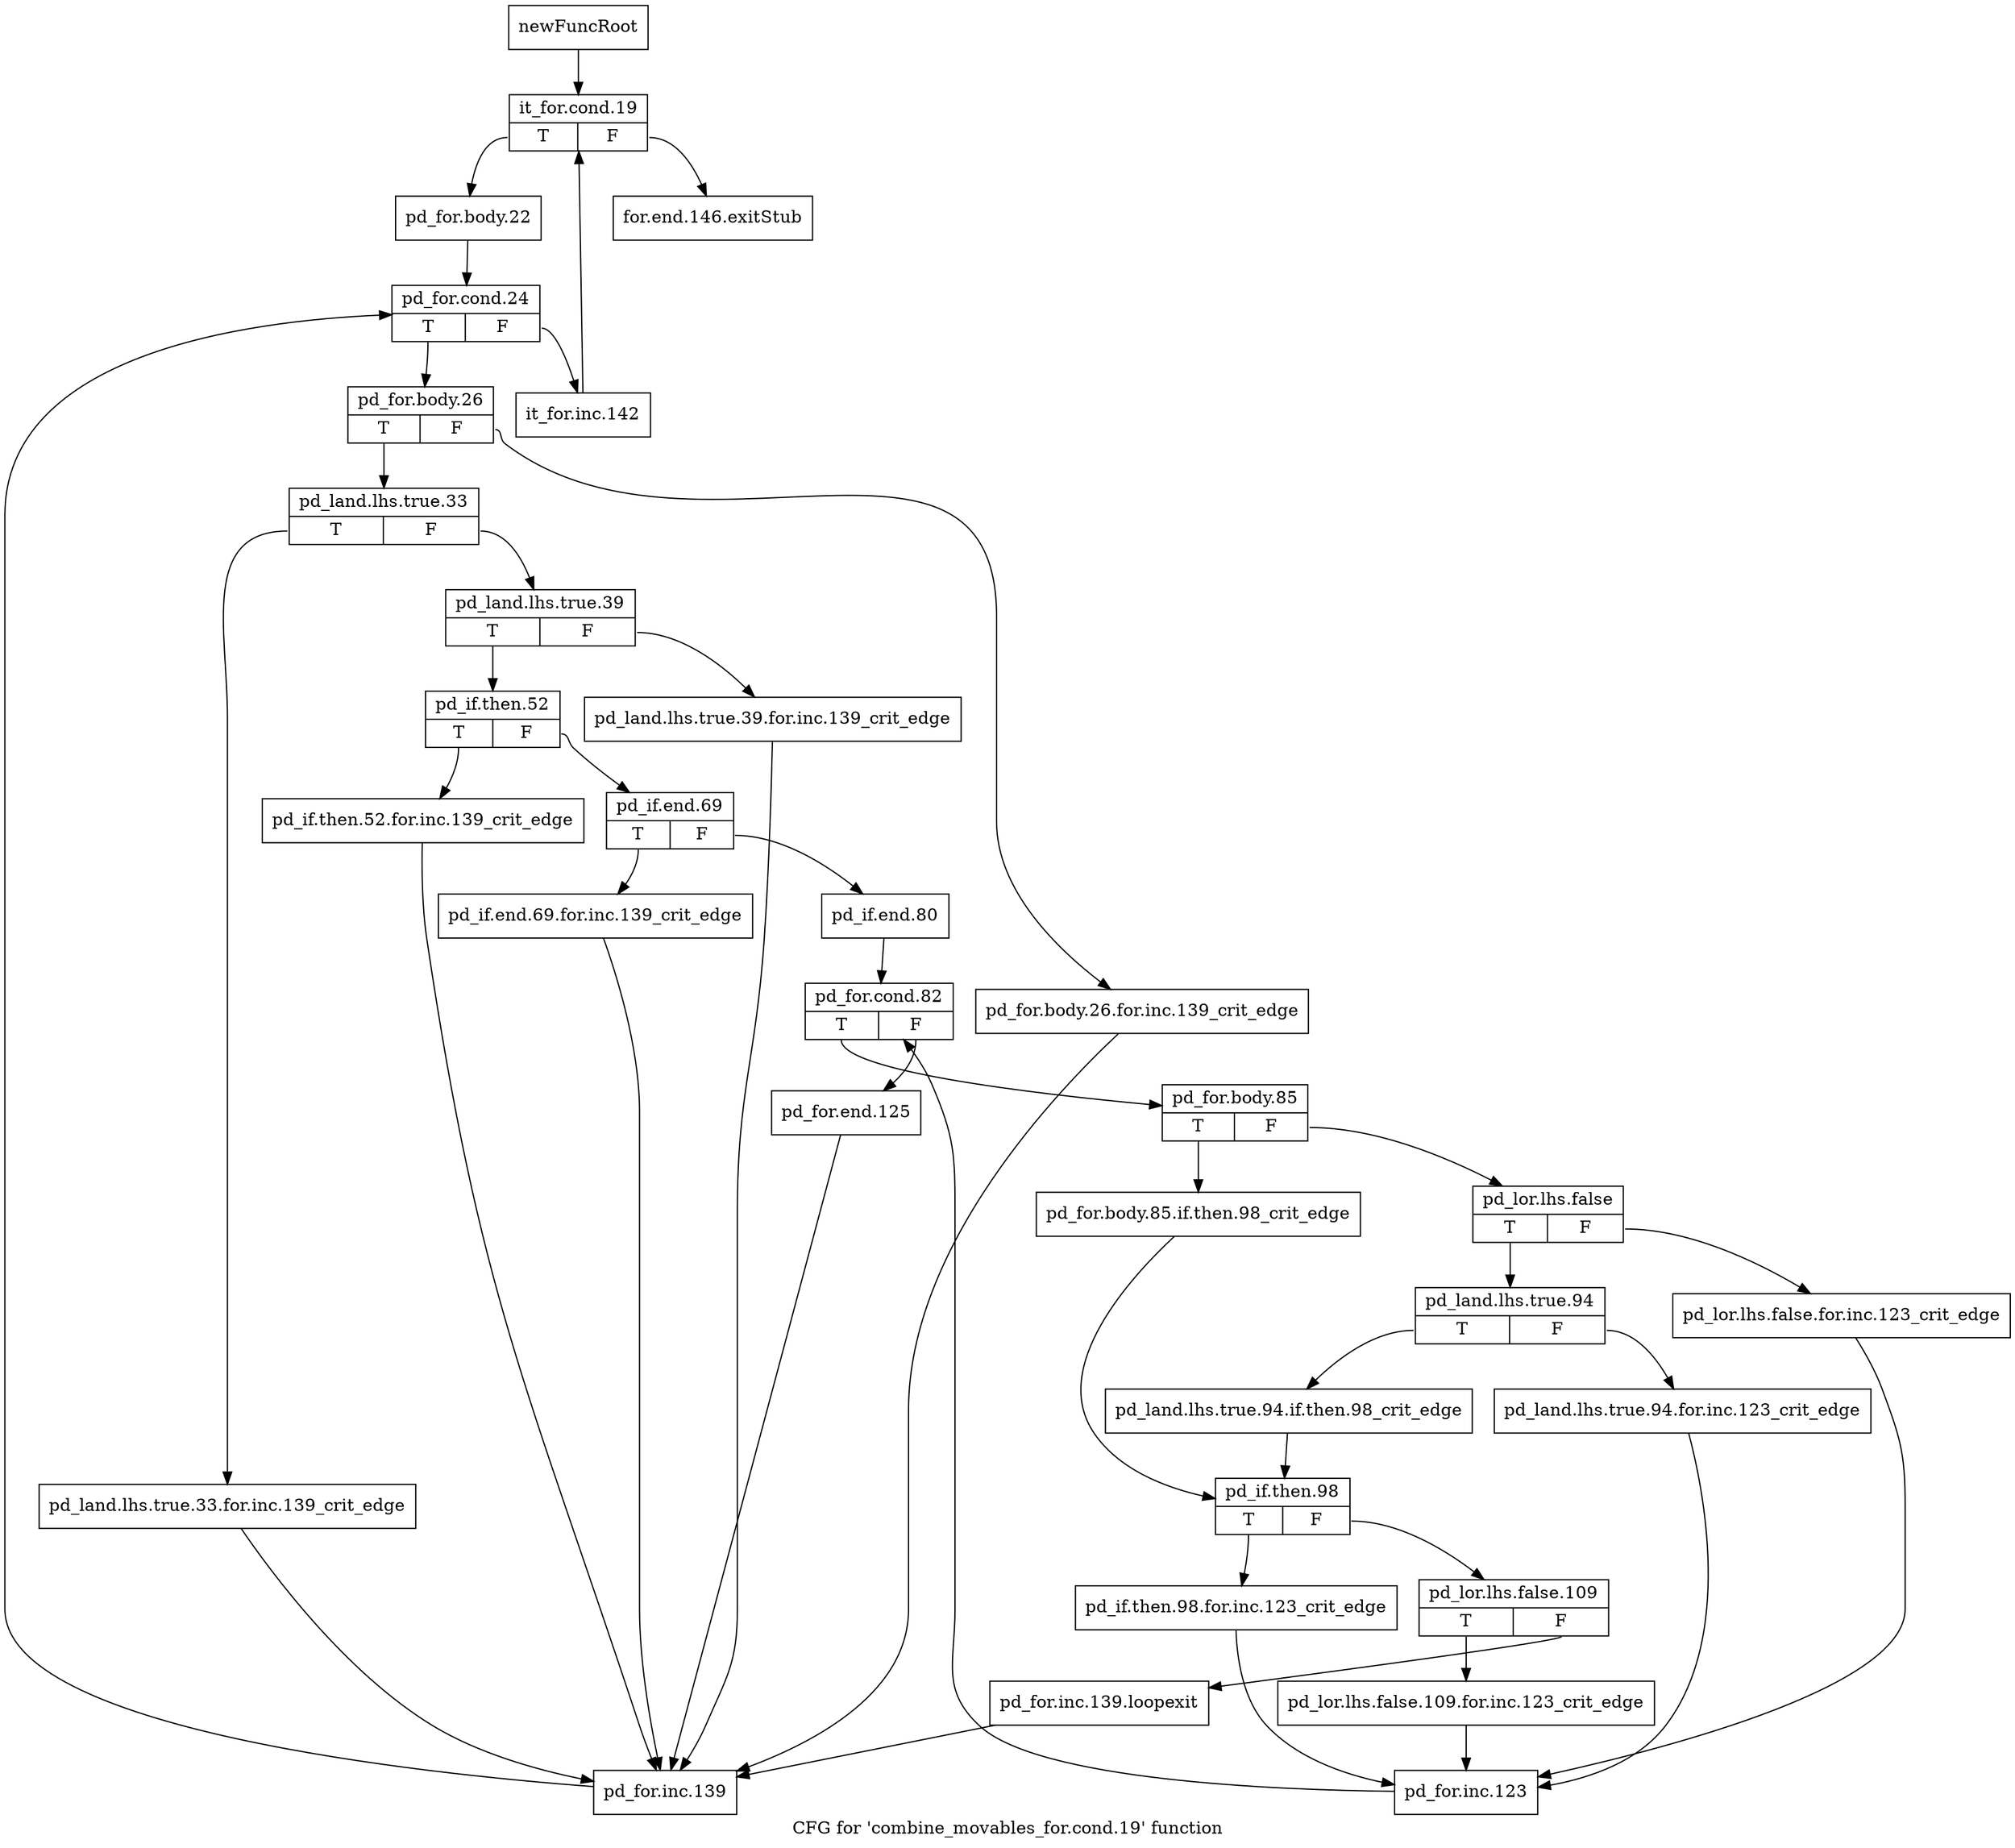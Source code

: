 digraph "CFG for 'combine_movables_for.cond.19' function" {
	label="CFG for 'combine_movables_for.cond.19' function";

	Node0xb56ea50 [shape=record,label="{newFuncRoot}"];
	Node0xb56ea50 -> Node0xb56f040;
	Node0xb56eff0 [shape=record,label="{for.end.146.exitStub}"];
	Node0xb56f040 [shape=record,label="{it_for.cond.19|{<s0>T|<s1>F}}"];
	Node0xb56f040:s0 -> Node0xb56f090;
	Node0xb56f040:s1 -> Node0xb56eff0;
	Node0xb56f090 [shape=record,label="{pd_for.body.22}"];
	Node0xb56f090 -> Node0xb56f0e0;
	Node0xb56f0e0 [shape=record,label="{pd_for.cond.24|{<s0>T|<s1>F}}"];
	Node0xb56f0e0:s0 -> Node0xb56f180;
	Node0xb56f0e0:s1 -> Node0xb56f130;
	Node0xb56f130 [shape=record,label="{it_for.inc.142}"];
	Node0xb56f130 -> Node0xb56f040;
	Node0xb56f180 [shape=record,label="{pd_for.body.26|{<s0>T|<s1>F}}"];
	Node0xb56f180:s0 -> Node0xb56f220;
	Node0xb56f180:s1 -> Node0xb56f1d0;
	Node0xb56f1d0 [shape=record,label="{pd_for.body.26.for.inc.139_crit_edge}"];
	Node0xb56f1d0 -> Node0xb56f9a0;
	Node0xb56f220 [shape=record,label="{pd_land.lhs.true.33|{<s0>T|<s1>F}}"];
	Node0xb56f220:s0 -> Node0xb56f950;
	Node0xb56f220:s1 -> Node0xb56f270;
	Node0xb56f270 [shape=record,label="{pd_land.lhs.true.39|{<s0>T|<s1>F}}"];
	Node0xb56f270:s0 -> Node0xb56f310;
	Node0xb56f270:s1 -> Node0xb56f2c0;
	Node0xb56f2c0 [shape=record,label="{pd_land.lhs.true.39.for.inc.139_crit_edge}"];
	Node0xb56f2c0 -> Node0xb56f9a0;
	Node0xb56f310 [shape=record,label="{pd_if.then.52|{<s0>T|<s1>F}}"];
	Node0xb56f310:s0 -> Node0xb56f900;
	Node0xb56f310:s1 -> Node0xb56f360;
	Node0xb56f360 [shape=record,label="{pd_if.end.69|{<s0>T|<s1>F}}"];
	Node0xb56f360:s0 -> Node0xb56f8b0;
	Node0xb56f360:s1 -> Node0xb56f3b0;
	Node0xb56f3b0 [shape=record,label="{pd_if.end.80}"];
	Node0xb56f3b0 -> Node0xb56f400;
	Node0xb56f400 [shape=record,label="{pd_for.cond.82|{<s0>T|<s1>F}}"];
	Node0xb56f400:s0 -> Node0xb56f4a0;
	Node0xb56f400:s1 -> Node0xb56f450;
	Node0xb56f450 [shape=record,label="{pd_for.end.125}"];
	Node0xb56f450 -> Node0xb56f9a0;
	Node0xb56f4a0 [shape=record,label="{pd_for.body.85|{<s0>T|<s1>F}}"];
	Node0xb56f4a0:s0 -> Node0xb56f680;
	Node0xb56f4a0:s1 -> Node0xb56f4f0;
	Node0xb56f4f0 [shape=record,label="{pd_lor.lhs.false|{<s0>T|<s1>F}}"];
	Node0xb56f4f0:s0 -> Node0xb56f590;
	Node0xb56f4f0:s1 -> Node0xb56f540;
	Node0xb56f540 [shape=record,label="{pd_lor.lhs.false.for.inc.123_crit_edge}"];
	Node0xb56f540 -> Node0xb56f860;
	Node0xb56f590 [shape=record,label="{pd_land.lhs.true.94|{<s0>T|<s1>F}}"];
	Node0xb56f590:s0 -> Node0xb56f630;
	Node0xb56f590:s1 -> Node0xb56f5e0;
	Node0xb56f5e0 [shape=record,label="{pd_land.lhs.true.94.for.inc.123_crit_edge}"];
	Node0xb56f5e0 -> Node0xb56f860;
	Node0xb56f630 [shape=record,label="{pd_land.lhs.true.94.if.then.98_crit_edge}"];
	Node0xb56f630 -> Node0xb56f6d0;
	Node0xb56f680 [shape=record,label="{pd_for.body.85.if.then.98_crit_edge}"];
	Node0xb56f680 -> Node0xb56f6d0;
	Node0xb56f6d0 [shape=record,label="{pd_if.then.98|{<s0>T|<s1>F}}"];
	Node0xb56f6d0:s0 -> Node0xb56f810;
	Node0xb56f6d0:s1 -> Node0xb56f720;
	Node0xb56f720 [shape=record,label="{pd_lor.lhs.false.109|{<s0>T|<s1>F}}"];
	Node0xb56f720:s0 -> Node0xb56f7c0;
	Node0xb56f720:s1 -> Node0xb56f770;
	Node0xb56f770 [shape=record,label="{pd_for.inc.139.loopexit}"];
	Node0xb56f770 -> Node0xb56f9a0;
	Node0xb56f7c0 [shape=record,label="{pd_lor.lhs.false.109.for.inc.123_crit_edge}"];
	Node0xb56f7c0 -> Node0xb56f860;
	Node0xb56f810 [shape=record,label="{pd_if.then.98.for.inc.123_crit_edge}"];
	Node0xb56f810 -> Node0xb56f860;
	Node0xb56f860 [shape=record,label="{pd_for.inc.123}"];
	Node0xb56f860 -> Node0xb56f400;
	Node0xb56f8b0 [shape=record,label="{pd_if.end.69.for.inc.139_crit_edge}"];
	Node0xb56f8b0 -> Node0xb56f9a0;
	Node0xb56f900 [shape=record,label="{pd_if.then.52.for.inc.139_crit_edge}"];
	Node0xb56f900 -> Node0xb56f9a0;
	Node0xb56f950 [shape=record,label="{pd_land.lhs.true.33.for.inc.139_crit_edge}"];
	Node0xb56f950 -> Node0xb56f9a0;
	Node0xb56f9a0 [shape=record,label="{pd_for.inc.139}"];
	Node0xb56f9a0 -> Node0xb56f0e0;
}
